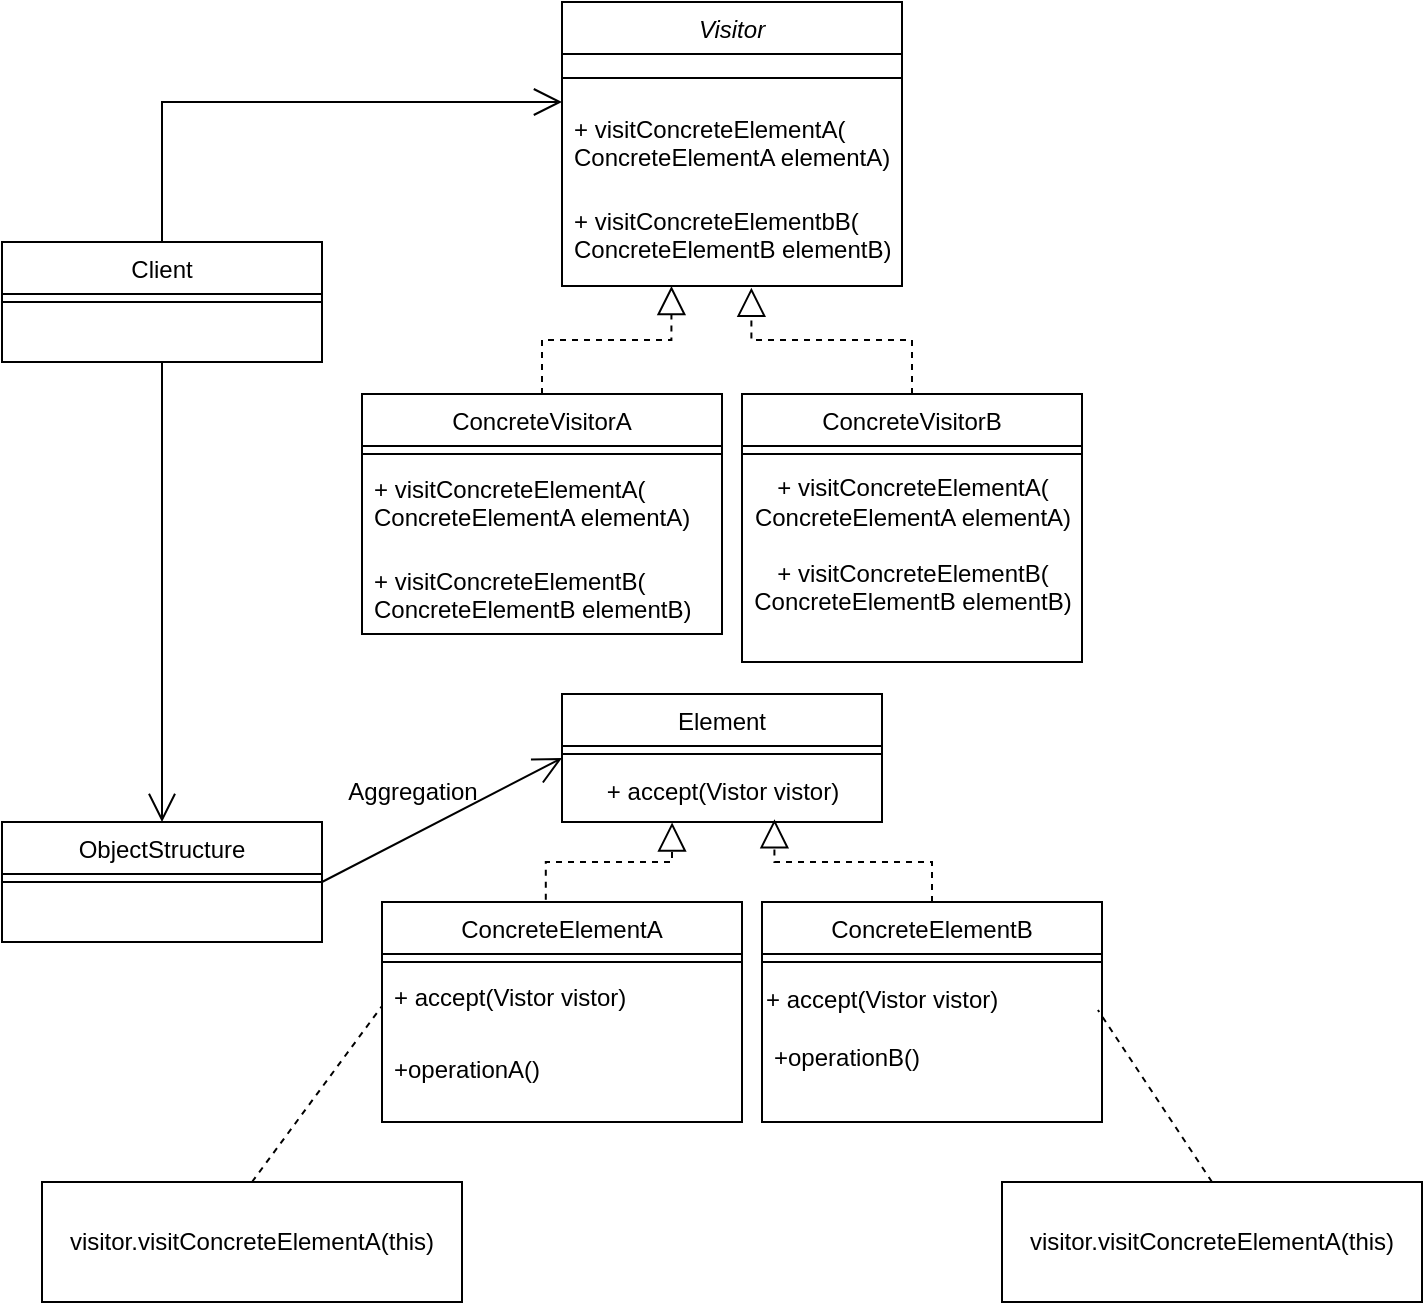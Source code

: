 <mxfile version="24.7.17">
  <diagram id="C5RBs43oDa-KdzZeNtuy" name="Page-1">
    <mxGraphModel dx="1957" dy="675" grid="1" gridSize="10" guides="1" tooltips="1" connect="1" arrows="1" fold="1" page="1" pageScale="1" pageWidth="827" pageHeight="1169" math="0" shadow="0">
      <root>
        <mxCell id="WIyWlLk6GJQsqaUBKTNV-0" />
        <mxCell id="WIyWlLk6GJQsqaUBKTNV-1" parent="WIyWlLk6GJQsqaUBKTNV-0" />
        <mxCell id="zkfFHV4jXpPFQw0GAbJ--0" value="Visitor" style="swimlane;fontStyle=2;align=center;verticalAlign=top;childLayout=stackLayout;horizontal=1;startSize=26;horizontalStack=0;resizeParent=1;resizeLast=0;collapsible=1;marginBottom=0;rounded=0;shadow=0;strokeWidth=1;" parent="WIyWlLk6GJQsqaUBKTNV-1" vertex="1">
          <mxGeometry x="220" y="90" width="170" height="142" as="geometry">
            <mxRectangle x="230" y="140" width="160" height="26" as="alternateBounds" />
          </mxGeometry>
        </mxCell>
        <mxCell id="zkfFHV4jXpPFQw0GAbJ--4" value="" style="line;html=1;strokeWidth=1;align=left;verticalAlign=middle;spacingTop=-1;spacingLeft=3;spacingRight=3;rotatable=0;labelPosition=right;points=[];portConstraint=eastwest;" parent="zkfFHV4jXpPFQw0GAbJ--0" vertex="1">
          <mxGeometry y="26" width="170" height="24" as="geometry" />
        </mxCell>
        <mxCell id="zkfFHV4jXpPFQw0GAbJ--5" value="+ visitConcreteElementA(&#xa;ConcreteElementA elementA)" style="text;align=left;verticalAlign=top;spacingLeft=4;spacingRight=4;overflow=hidden;rotatable=0;points=[[0,0.5],[1,0.5]];portConstraint=eastwest;" parent="zkfFHV4jXpPFQw0GAbJ--0" vertex="1">
          <mxGeometry y="50" width="170" height="46" as="geometry" />
        </mxCell>
        <mxCell id="ejxZ_TL4vbmTvlvgRE69-5" value="+ visitConcreteElementbB(&#xa;ConcreteElementB elementB)" style="text;align=left;verticalAlign=top;spacingLeft=4;spacingRight=4;overflow=hidden;rotatable=0;points=[[0,0.5],[1,0.5]];portConstraint=eastwest;" vertex="1" parent="zkfFHV4jXpPFQw0GAbJ--0">
          <mxGeometry y="96" width="170" height="46" as="geometry" />
        </mxCell>
        <mxCell id="zkfFHV4jXpPFQw0GAbJ--6" value="ConcreteVisitorA" style="swimlane;fontStyle=0;align=center;verticalAlign=top;childLayout=stackLayout;horizontal=1;startSize=26;horizontalStack=0;resizeParent=1;resizeLast=0;collapsible=1;marginBottom=0;rounded=0;shadow=0;strokeWidth=1;" parent="WIyWlLk6GJQsqaUBKTNV-1" vertex="1">
          <mxGeometry x="120" y="286" width="180" height="120" as="geometry">
            <mxRectangle x="130" y="380" width="160" height="26" as="alternateBounds" />
          </mxGeometry>
        </mxCell>
        <mxCell id="zkfFHV4jXpPFQw0GAbJ--9" value="" style="line;html=1;strokeWidth=1;align=left;verticalAlign=middle;spacingTop=-1;spacingLeft=3;spacingRight=3;rotatable=0;labelPosition=right;points=[];portConstraint=eastwest;" parent="zkfFHV4jXpPFQw0GAbJ--6" vertex="1">
          <mxGeometry y="26" width="180" height="8" as="geometry" />
        </mxCell>
        <mxCell id="zkfFHV4jXpPFQw0GAbJ--10" value="+ visitConcreteElementA(&#xa;ConcreteElementA elementA)" style="text;align=left;verticalAlign=top;spacingLeft=4;spacingRight=4;overflow=hidden;rotatable=0;points=[[0,0.5],[1,0.5]];portConstraint=eastwest;fontStyle=0" parent="zkfFHV4jXpPFQw0GAbJ--6" vertex="1">
          <mxGeometry y="34" width="180" height="46" as="geometry" />
        </mxCell>
        <mxCell id="zkfFHV4jXpPFQw0GAbJ--11" value="+ visitConcreteElementB(&#xa;ConcreteElementB elementB)&#xa;" style="text;align=left;verticalAlign=top;spacingLeft=4;spacingRight=4;overflow=hidden;rotatable=0;points=[[0,0.5],[1,0.5]];portConstraint=eastwest;" parent="zkfFHV4jXpPFQw0GAbJ--6" vertex="1">
          <mxGeometry y="80" width="180" height="40" as="geometry" />
        </mxCell>
        <mxCell id="zkfFHV4jXpPFQw0GAbJ--13" value="ConcreteVisitorB" style="swimlane;fontStyle=0;align=center;verticalAlign=top;childLayout=stackLayout;horizontal=1;startSize=26;horizontalStack=0;resizeParent=1;resizeLast=0;collapsible=1;marginBottom=0;rounded=0;shadow=0;strokeWidth=1;" parent="WIyWlLk6GJQsqaUBKTNV-1" vertex="1">
          <mxGeometry x="310" y="286" width="170" height="134" as="geometry">
            <mxRectangle x="340" y="380" width="170" height="26" as="alternateBounds" />
          </mxGeometry>
        </mxCell>
        <mxCell id="zkfFHV4jXpPFQw0GAbJ--15" value="" style="line;html=1;strokeWidth=1;align=left;verticalAlign=middle;spacingTop=-1;spacingLeft=3;spacingRight=3;rotatable=0;labelPosition=right;points=[];portConstraint=eastwest;" parent="zkfFHV4jXpPFQw0GAbJ--13" vertex="1">
          <mxGeometry y="26" width="170" height="8" as="geometry" />
        </mxCell>
        <mxCell id="ejxZ_TL4vbmTvlvgRE69-9" value="&lt;span style=&quot;text-align: left;&quot;&gt;+ visitConcreteElementA(&lt;/span&gt;&lt;br style=&quot;padding: 0px; margin: 0px; text-align: left;&quot;&gt;&lt;span style=&quot;text-align: left;&quot;&gt;ConcreteElementA elementA)&lt;/span&gt;" style="text;html=1;align=center;verticalAlign=middle;resizable=0;points=[];autosize=1;strokeColor=none;fillColor=none;" vertex="1" parent="zkfFHV4jXpPFQw0GAbJ--13">
          <mxGeometry y="34" width="170" height="40" as="geometry" />
        </mxCell>
        <mxCell id="ejxZ_TL4vbmTvlvgRE69-10" value="+ visitConcreteElementB(&lt;br style=&quot;padding: 0px; margin: 0px;&quot;&gt;ConcreteElementB elementB)&lt;div style=&quot;padding: 0px; margin: 0px;&quot;&gt;&lt;br style=&quot;padding: 0px; margin: 0px; text-align: left;&quot;&gt;&lt;/div&gt;" style="text;html=1;align=center;verticalAlign=middle;resizable=0;points=[];autosize=1;strokeColor=none;fillColor=none;" vertex="1" parent="zkfFHV4jXpPFQw0GAbJ--13">
          <mxGeometry y="74" width="170" height="60" as="geometry" />
        </mxCell>
        <mxCell id="zkfFHV4jXpPFQw0GAbJ--17" value="Client" style="swimlane;fontStyle=0;align=center;verticalAlign=top;childLayout=stackLayout;horizontal=1;startSize=26;horizontalStack=0;resizeParent=1;resizeLast=0;collapsible=1;marginBottom=0;rounded=0;shadow=0;strokeWidth=1;" parent="WIyWlLk6GJQsqaUBKTNV-1" vertex="1">
          <mxGeometry x="-60" y="210" width="160" height="60" as="geometry">
            <mxRectangle x="550" y="140" width="160" height="26" as="alternateBounds" />
          </mxGeometry>
        </mxCell>
        <mxCell id="zkfFHV4jXpPFQw0GAbJ--23" value="" style="line;html=1;strokeWidth=1;align=left;verticalAlign=middle;spacingTop=-1;spacingLeft=3;spacingRight=3;rotatable=0;labelPosition=right;points=[];portConstraint=eastwest;" parent="zkfFHV4jXpPFQw0GAbJ--17" vertex="1">
          <mxGeometry y="26" width="160" height="8" as="geometry" />
        </mxCell>
        <mxCell id="ejxZ_TL4vbmTvlvgRE69-6" value="" style="endArrow=block;dashed=1;endFill=0;endSize=12;html=1;rounded=0;exitX=0.5;exitY=0;exitDx=0;exitDy=0;entryX=0.322;entryY=1;entryDx=0;entryDy=0;entryPerimeter=0;edgeStyle=orthogonalEdgeStyle;" edge="1" parent="WIyWlLk6GJQsqaUBKTNV-1" source="zkfFHV4jXpPFQw0GAbJ--6" target="ejxZ_TL4vbmTvlvgRE69-5">
          <mxGeometry width="160" relative="1" as="geometry">
            <mxPoint x="210" y="270" as="sourcePoint" />
            <mxPoint x="270" y="250" as="targetPoint" />
          </mxGeometry>
        </mxCell>
        <mxCell id="ejxZ_TL4vbmTvlvgRE69-8" value="" style="endArrow=block;dashed=1;endFill=0;endSize=12;html=1;rounded=0;exitX=0.5;exitY=0;exitDx=0;exitDy=0;entryX=0.557;entryY=1.018;entryDx=0;entryDy=0;entryPerimeter=0;edgeStyle=orthogonalEdgeStyle;" edge="1" parent="WIyWlLk6GJQsqaUBKTNV-1" source="zkfFHV4jXpPFQw0GAbJ--13" target="ejxZ_TL4vbmTvlvgRE69-5">
          <mxGeometry width="160" relative="1" as="geometry">
            <mxPoint x="210" y="270" as="sourcePoint" />
            <mxPoint x="320" y="280" as="targetPoint" />
          </mxGeometry>
        </mxCell>
        <mxCell id="ejxZ_TL4vbmTvlvgRE69-11" value="" style="endArrow=open;endFill=1;endSize=12;html=1;rounded=0;exitX=0.5;exitY=0;exitDx=0;exitDy=0;edgeStyle=orthogonalEdgeStyle;" edge="1" parent="WIyWlLk6GJQsqaUBKTNV-1" source="zkfFHV4jXpPFQw0GAbJ--17">
          <mxGeometry width="160" relative="1" as="geometry">
            <mxPoint y="180" as="sourcePoint" />
            <mxPoint x="220" y="140" as="targetPoint" />
            <Array as="points">
              <mxPoint x="20" y="140" />
            </Array>
          </mxGeometry>
        </mxCell>
        <mxCell id="ejxZ_TL4vbmTvlvgRE69-12" value="" style="endArrow=open;endFill=1;endSize=12;html=1;rounded=0;exitX=0.5;exitY=1;exitDx=0;exitDy=0;entryX=0.5;entryY=0;entryDx=0;entryDy=0;" edge="1" parent="WIyWlLk6GJQsqaUBKTNV-1" source="zkfFHV4jXpPFQw0GAbJ--17" target="ejxZ_TL4vbmTvlvgRE69-13">
          <mxGeometry width="160" relative="1" as="geometry">
            <mxPoint x="10" y="250" as="sourcePoint" />
            <mxPoint x="20" y="340" as="targetPoint" />
          </mxGeometry>
        </mxCell>
        <mxCell id="ejxZ_TL4vbmTvlvgRE69-13" value="ObjectStructure" style="swimlane;fontStyle=0;align=center;verticalAlign=top;childLayout=stackLayout;horizontal=1;startSize=26;horizontalStack=0;resizeParent=1;resizeLast=0;collapsible=1;marginBottom=0;rounded=0;shadow=0;strokeWidth=1;" vertex="1" parent="WIyWlLk6GJQsqaUBKTNV-1">
          <mxGeometry x="-60" y="500" width="160" height="60" as="geometry">
            <mxRectangle x="550" y="140" width="160" height="26" as="alternateBounds" />
          </mxGeometry>
        </mxCell>
        <mxCell id="ejxZ_TL4vbmTvlvgRE69-14" value="" style="line;html=1;strokeWidth=1;align=left;verticalAlign=middle;spacingTop=-1;spacingLeft=3;spacingRight=3;rotatable=0;labelPosition=right;points=[];portConstraint=eastwest;" vertex="1" parent="ejxZ_TL4vbmTvlvgRE69-13">
          <mxGeometry y="26" width="160" height="8" as="geometry" />
        </mxCell>
        <mxCell id="ejxZ_TL4vbmTvlvgRE69-17" value="" style="endArrow=open;endFill=1;endSize=12;html=1;rounded=0;exitX=1;exitY=0.5;exitDx=0;exitDy=0;entryX=0;entryY=0.5;entryDx=0;entryDy=0;" edge="1" parent="WIyWlLk6GJQsqaUBKTNV-1" source="ejxZ_TL4vbmTvlvgRE69-13" target="ejxZ_TL4vbmTvlvgRE69-18">
          <mxGeometry width="160" relative="1" as="geometry">
            <mxPoint x="130" y="350" as="sourcePoint" />
            <mxPoint x="240" y="530" as="targetPoint" />
          </mxGeometry>
        </mxCell>
        <mxCell id="ejxZ_TL4vbmTvlvgRE69-18" value="Element" style="swimlane;fontStyle=0;align=center;verticalAlign=top;childLayout=stackLayout;horizontal=1;startSize=26;horizontalStack=0;resizeParent=1;resizeLast=0;collapsible=1;marginBottom=0;rounded=0;shadow=0;strokeWidth=1;" vertex="1" parent="WIyWlLk6GJQsqaUBKTNV-1">
          <mxGeometry x="220" y="436" width="160" height="64" as="geometry">
            <mxRectangle x="550" y="140" width="160" height="26" as="alternateBounds" />
          </mxGeometry>
        </mxCell>
        <mxCell id="ejxZ_TL4vbmTvlvgRE69-19" value="" style="line;html=1;strokeWidth=1;align=left;verticalAlign=middle;spacingTop=-1;spacingLeft=3;spacingRight=3;rotatable=0;labelPosition=right;points=[];portConstraint=eastwest;" vertex="1" parent="ejxZ_TL4vbmTvlvgRE69-18">
          <mxGeometry y="26" width="160" height="8" as="geometry" />
        </mxCell>
        <mxCell id="ejxZ_TL4vbmTvlvgRE69-20" value="+ accept(Vistor vistor)" style="text;html=1;align=center;verticalAlign=middle;resizable=0;points=[];autosize=1;strokeColor=none;fillColor=none;" vertex="1" parent="ejxZ_TL4vbmTvlvgRE69-18">
          <mxGeometry y="34" width="160" height="30" as="geometry" />
        </mxCell>
        <mxCell id="ejxZ_TL4vbmTvlvgRE69-21" value="" style="endArrow=block;dashed=1;endFill=0;endSize=12;html=1;rounded=0;exitX=0.455;exitY=-0.01;exitDx=0;exitDy=0;entryX=0.344;entryY=1.007;entryDx=0;entryDy=0;entryPerimeter=0;edgeStyle=orthogonalEdgeStyle;exitPerimeter=0;" edge="1" parent="WIyWlLk6GJQsqaUBKTNV-1" source="ejxZ_TL4vbmTvlvgRE69-24" target="ejxZ_TL4vbmTvlvgRE69-20">
          <mxGeometry width="160" relative="1" as="geometry">
            <mxPoint x="210" y="592" as="sourcePoint" />
            <mxPoint x="275" y="524" as="targetPoint" />
          </mxGeometry>
        </mxCell>
        <mxCell id="ejxZ_TL4vbmTvlvgRE69-22" value="" style="endArrow=block;dashed=1;endFill=0;endSize=12;html=1;rounded=0;exitX=0.5;exitY=0;exitDx=0;exitDy=0;entryX=0.664;entryY=0.953;entryDx=0;entryDy=0;entryPerimeter=0;edgeStyle=orthogonalEdgeStyle;" edge="1" parent="WIyWlLk6GJQsqaUBKTNV-1" source="ejxZ_TL4vbmTvlvgRE69-28" target="ejxZ_TL4vbmTvlvgRE69-20">
          <mxGeometry width="160" relative="1" as="geometry">
            <mxPoint x="410" y="591" as="sourcePoint" />
            <mxPoint x="330" y="524" as="targetPoint" />
          </mxGeometry>
        </mxCell>
        <mxCell id="ejxZ_TL4vbmTvlvgRE69-24" value="ConcreteElementA" style="swimlane;fontStyle=0;align=center;verticalAlign=top;childLayout=stackLayout;horizontal=1;startSize=26;horizontalStack=0;resizeParent=1;resizeLast=0;collapsible=1;marginBottom=0;rounded=0;shadow=0;strokeWidth=1;" vertex="1" parent="WIyWlLk6GJQsqaUBKTNV-1">
          <mxGeometry x="130" y="540" width="180" height="110" as="geometry">
            <mxRectangle x="130" y="380" width="160" height="26" as="alternateBounds" />
          </mxGeometry>
        </mxCell>
        <mxCell id="ejxZ_TL4vbmTvlvgRE69-25" value="" style="line;html=1;strokeWidth=1;align=left;verticalAlign=middle;spacingTop=-1;spacingLeft=3;spacingRight=3;rotatable=0;labelPosition=right;points=[];portConstraint=eastwest;" vertex="1" parent="ejxZ_TL4vbmTvlvgRE69-24">
          <mxGeometry y="26" width="180" height="8" as="geometry" />
        </mxCell>
        <mxCell id="ejxZ_TL4vbmTvlvgRE69-26" value="+ accept(Vistor vistor)" style="text;align=left;verticalAlign=top;spacingLeft=4;spacingRight=4;overflow=hidden;rotatable=0;points=[[0,0.5],[1,0.5]];portConstraint=eastwest;fontStyle=0" vertex="1" parent="ejxZ_TL4vbmTvlvgRE69-24">
          <mxGeometry y="34" width="180" height="36" as="geometry" />
        </mxCell>
        <mxCell id="ejxZ_TL4vbmTvlvgRE69-27" value="+operationA()" style="text;align=left;verticalAlign=top;spacingLeft=4;spacingRight=4;overflow=hidden;rotatable=0;points=[[0,0.5],[1,0.5]];portConstraint=eastwest;" vertex="1" parent="ejxZ_TL4vbmTvlvgRE69-24">
          <mxGeometry y="70" width="180" height="30" as="geometry" />
        </mxCell>
        <mxCell id="ejxZ_TL4vbmTvlvgRE69-28" value="ConcreteElementB" style="swimlane;fontStyle=0;align=center;verticalAlign=top;childLayout=stackLayout;horizontal=1;startSize=26;horizontalStack=0;resizeParent=1;resizeLast=0;collapsible=1;marginBottom=0;rounded=0;shadow=0;strokeWidth=1;" vertex="1" parent="WIyWlLk6GJQsqaUBKTNV-1">
          <mxGeometry x="320" y="540" width="170" height="110" as="geometry">
            <mxRectangle x="340" y="380" width="170" height="26" as="alternateBounds" />
          </mxGeometry>
        </mxCell>
        <mxCell id="ejxZ_TL4vbmTvlvgRE69-29" value="" style="line;html=1;strokeWidth=1;align=left;verticalAlign=middle;spacingTop=-1;spacingLeft=3;spacingRight=3;rotatable=0;labelPosition=right;points=[];portConstraint=eastwest;" vertex="1" parent="ejxZ_TL4vbmTvlvgRE69-28">
          <mxGeometry y="26" width="170" height="8" as="geometry" />
        </mxCell>
        <mxCell id="ejxZ_TL4vbmTvlvgRE69-30" value="&lt;span style=&quot;&quot;&gt;+ accept(Vistor vistor)&lt;/span&gt;" style="text;html=1;align=left;verticalAlign=middle;resizable=0;points=[];autosize=1;strokeColor=none;fillColor=none;" vertex="1" parent="ejxZ_TL4vbmTvlvgRE69-28">
          <mxGeometry y="34" width="170" height="30" as="geometry" />
        </mxCell>
        <mxCell id="ejxZ_TL4vbmTvlvgRE69-39" value="+operationB()" style="text;align=left;verticalAlign=top;spacingLeft=4;spacingRight=4;overflow=hidden;rotatable=0;points=[[0,0.5],[1,0.5]];portConstraint=eastwest;" vertex="1" parent="ejxZ_TL4vbmTvlvgRE69-28">
          <mxGeometry y="64" width="170" height="26" as="geometry" />
        </mxCell>
        <mxCell id="ejxZ_TL4vbmTvlvgRE69-35" value="" style="endArrow=none;dashed=1;html=1;rounded=0;entryX=0;entryY=0.5;entryDx=0;entryDy=0;exitX=0.5;exitY=0;exitDx=0;exitDy=0;" edge="1" parent="WIyWlLk6GJQsqaUBKTNV-1" source="ejxZ_TL4vbmTvlvgRE69-36" target="ejxZ_TL4vbmTvlvgRE69-26">
          <mxGeometry width="50" height="50" relative="1" as="geometry">
            <mxPoint x="50" y="750" as="sourcePoint" />
            <mxPoint x="310" y="490" as="targetPoint" />
          </mxGeometry>
        </mxCell>
        <mxCell id="ejxZ_TL4vbmTvlvgRE69-36" value="visitor.visitConcreteElementA(this)" style="whiteSpace=wrap;html=1;" vertex="1" parent="WIyWlLk6GJQsqaUBKTNV-1">
          <mxGeometry x="-40" y="680" width="210" height="60" as="geometry" />
        </mxCell>
        <mxCell id="ejxZ_TL4vbmTvlvgRE69-37" value="visitor.visitConcreteElementA(this)" style="whiteSpace=wrap;html=1;" vertex="1" parent="WIyWlLk6GJQsqaUBKTNV-1">
          <mxGeometry x="440" y="680" width="210" height="60" as="geometry" />
        </mxCell>
        <mxCell id="ejxZ_TL4vbmTvlvgRE69-38" value="" style="endArrow=none;dashed=1;html=1;rounded=0;entryX=0.988;entryY=0.667;entryDx=0;entryDy=0;entryPerimeter=0;exitX=0.5;exitY=0;exitDx=0;exitDy=0;" edge="1" parent="WIyWlLk6GJQsqaUBKTNV-1" source="ejxZ_TL4vbmTvlvgRE69-37" target="ejxZ_TL4vbmTvlvgRE69-30">
          <mxGeometry width="50" height="50" relative="1" as="geometry">
            <mxPoint x="520" y="730" as="sourcePoint" />
            <mxPoint x="140" y="667" as="targetPoint" />
          </mxGeometry>
        </mxCell>
        <mxCell id="ejxZ_TL4vbmTvlvgRE69-41" value="Aggregation" style="text;html=1;align=center;verticalAlign=middle;resizable=0;points=[];autosize=1;strokeColor=none;fillColor=none;" vertex="1" parent="WIyWlLk6GJQsqaUBKTNV-1">
          <mxGeometry x="100" y="470" width="90" height="30" as="geometry" />
        </mxCell>
      </root>
    </mxGraphModel>
  </diagram>
</mxfile>
